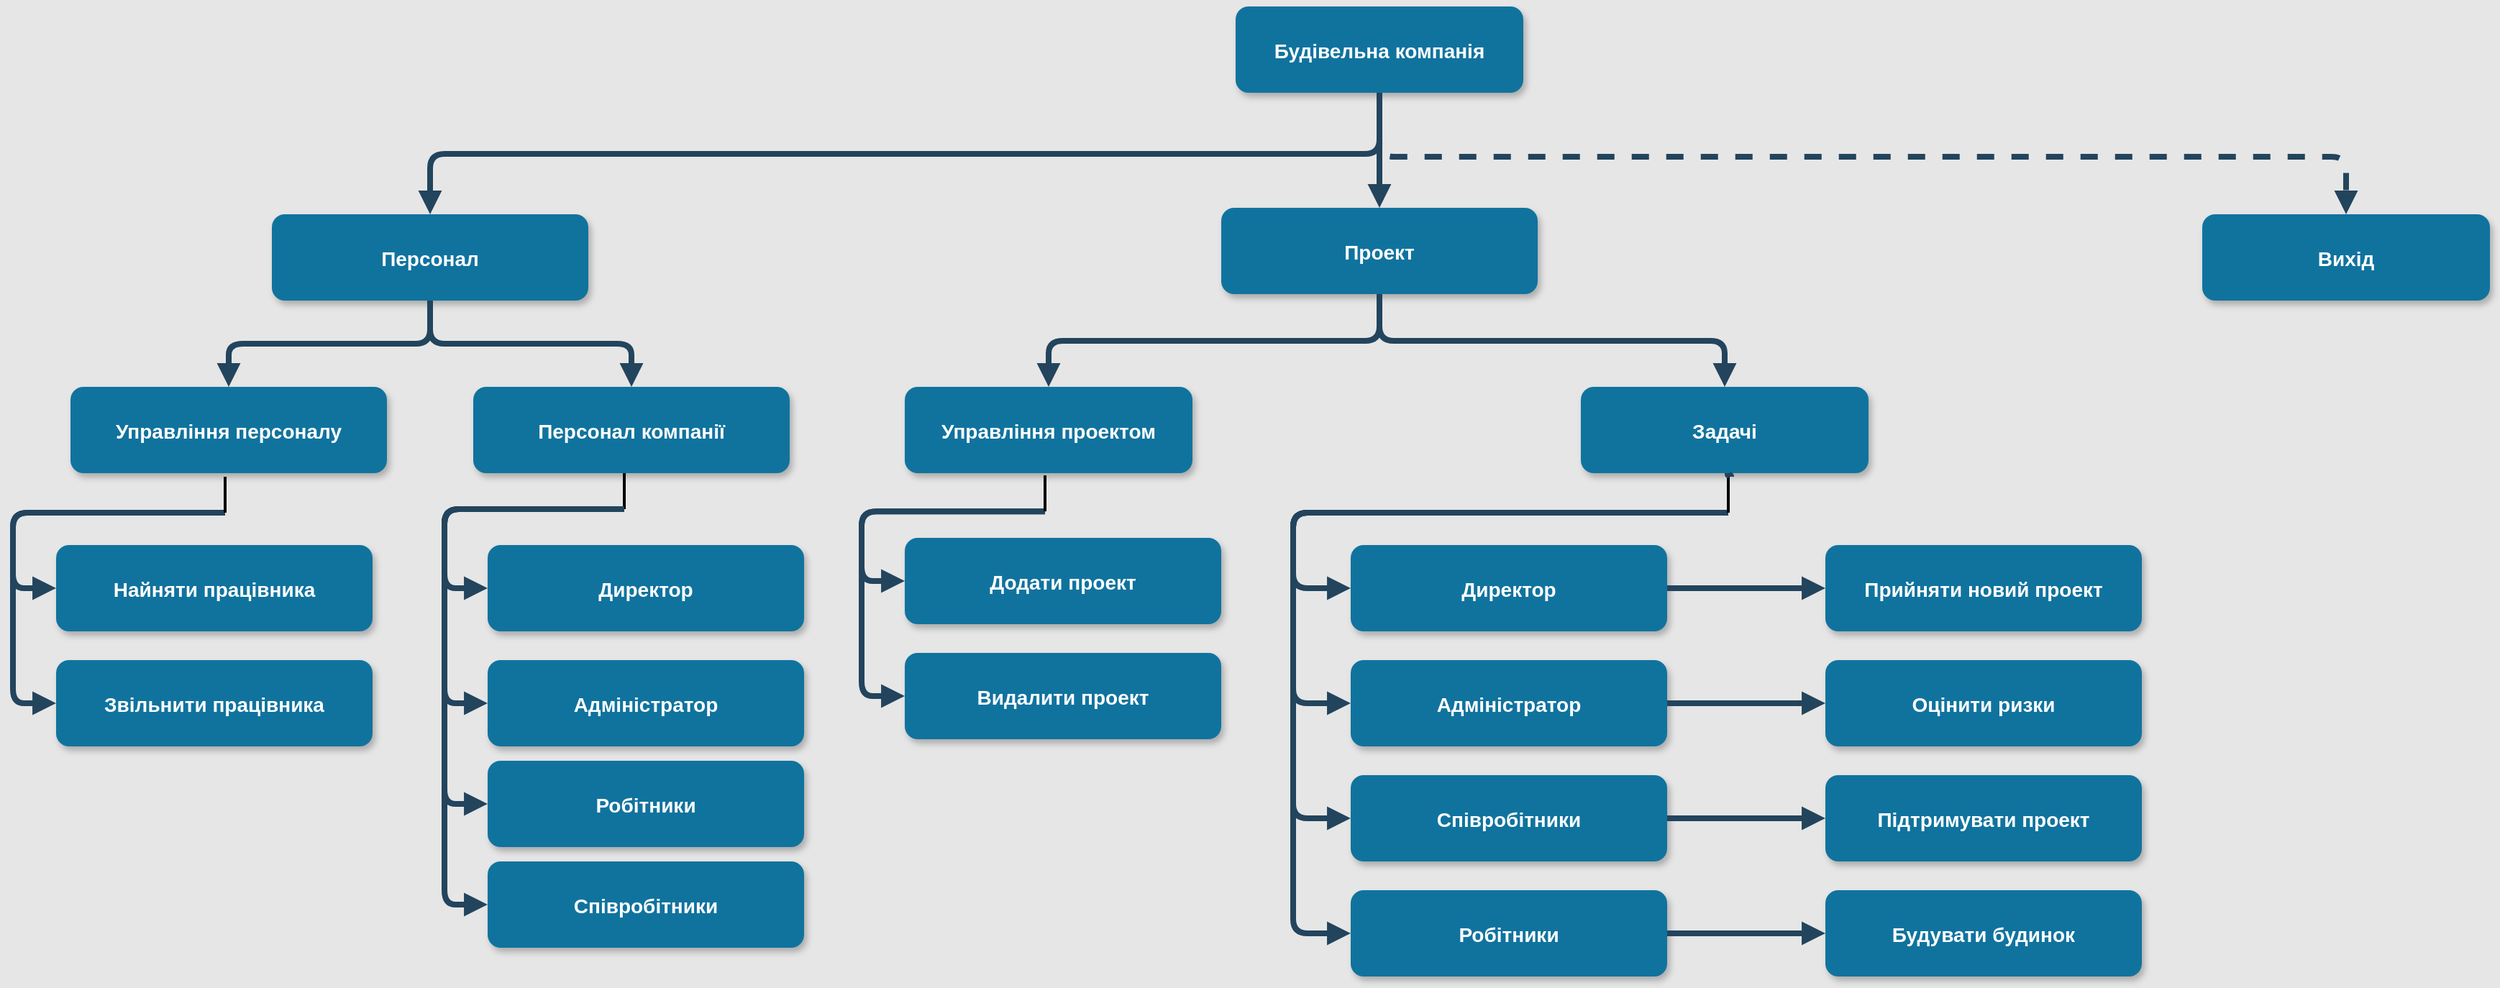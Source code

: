 <mxfile version="17.4.6" type="github" pages="2">
  <diagram name="Page-1" id="97916047-d0de-89f5-080d-49f4d83e522f">
    <mxGraphModel dx="3829.5" dy="1266" grid="1" gridSize="10" guides="0" tooltips="1" connect="1" arrows="1" fold="1" page="1" pageScale="1.5" pageWidth="1169" pageHeight="827" background="#E6E6E6" math="0" shadow="0">
      <root>
        <mxCell id="0" />
        <mxCell id="1" parent="0" />
        <mxCell id="2" value="Будівельна компанія" style="rounded=1;fillColor=#10739E;strokeColor=none;shadow=1;gradientColor=none;fontStyle=1;fontColor=#FFFFFF;fontSize=14;" parent="1" vertex="1">
          <mxGeometry x="600" y="205.5" width="200" height="60" as="geometry" />
        </mxCell>
        <mxCell id="3" value="Проект" style="rounded=1;fillColor=#10739E;strokeColor=none;shadow=1;gradientColor=none;fontStyle=1;fontColor=#FFFFFF;fontSize=14;" parent="1" vertex="1">
          <mxGeometry x="590" y="345.5" width="220" height="60" as="geometry" />
        </mxCell>
        <mxCell id="5" value="Управління проектом" style="rounded=1;fillColor=#10739E;strokeColor=none;shadow=1;gradientColor=none;fontStyle=1;fontColor=#FFFFFF;fontSize=14;" parent="1" vertex="1">
          <mxGeometry x="370" y="470" width="200" height="60" as="geometry" />
        </mxCell>
        <mxCell id="7" value="Вихід" style="rounded=1;fillColor=#10739E;strokeColor=none;shadow=1;gradientColor=none;fontStyle=1;fontColor=#FFFFFF;fontSize=14;" parent="1" vertex="1">
          <mxGeometry x="1272" y="350" width="200" height="60" as="geometry" />
        </mxCell>
        <mxCell id="29" value="" style="edgeStyle=elbowEdgeStyle;elbow=vertical;strokeWidth=4;endArrow=block;endFill=1;fontStyle=1;strokeColor=#23445D;" parent="1" source="2" target="3" edge="1">
          <mxGeometry x="22" y="165.5" width="100" height="100" as="geometry">
            <mxPoint x="22" y="265.5" as="sourcePoint" />
            <mxPoint x="122" y="165.5" as="targetPoint" />
          </mxGeometry>
        </mxCell>
        <mxCell id="30" value="" style="edgeStyle=elbowEdgeStyle;elbow=vertical;strokeWidth=4;endArrow=block;endFill=1;fontStyle=1;strokeColor=#23445D;" parent="1" source="3" target="5" edge="1">
          <mxGeometry x="22" y="165.5" width="100" height="100" as="geometry">
            <mxPoint x="22" y="265.5" as="sourcePoint" />
            <mxPoint x="122" y="165.5" as="targetPoint" />
          </mxGeometry>
        </mxCell>
        <mxCell id="33" value="" style="edgeStyle=elbowEdgeStyle;elbow=vertical;strokeWidth=4;endArrow=block;endFill=1;fontStyle=1;dashed=1;strokeColor=#23445D;entryX=0.5;entryY=0;entryDx=0;entryDy=0;" parent="1" source="2" target="7" edge="1">
          <mxGeometry x="22" y="165.5" width="100" height="100" as="geometry">
            <mxPoint x="22" y="265.5" as="sourcePoint" />
            <mxPoint x="122" y="165.5" as="targetPoint" />
            <Array as="points">
              <mxPoint x="1330" y="310" />
              <mxPoint x="1062" y="295.5" />
            </Array>
          </mxGeometry>
        </mxCell>
        <mxCell id="3_1e2oPx1GptNMxZSMDV-56" value="Персонал" style="rounded=1;fillColor=#10739E;strokeColor=none;shadow=1;gradientColor=none;fontStyle=1;fontColor=#FFFFFF;fontSize=14;" parent="1" vertex="1">
          <mxGeometry x="-70" y="350" width="220" height="60" as="geometry" />
        </mxCell>
        <mxCell id="3_1e2oPx1GptNMxZSMDV-57" value="" style="edgeStyle=elbowEdgeStyle;elbow=vertical;strokeWidth=4;endArrow=block;endFill=1;fontStyle=1;strokeColor=#23445D;exitX=0.5;exitY=1;exitDx=0;exitDy=0;" parent="1" source="2" target="3_1e2oPx1GptNMxZSMDV-56" edge="1">
          <mxGeometry x="-380" y="170" width="100" height="100" as="geometry">
            <mxPoint x="370" y="270" as="sourcePoint" />
            <mxPoint x="-280" y="170" as="targetPoint" />
          </mxGeometry>
        </mxCell>
        <mxCell id="3_1e2oPx1GptNMxZSMDV-58" value="Управління персоналу" style="rounded=1;fillColor=#10739E;strokeColor=none;shadow=1;gradientColor=none;fontStyle=1;fontColor=#FFFFFF;fontSize=14;" parent="1" vertex="1">
          <mxGeometry x="-210" y="470" width="220" height="60" as="geometry" />
        </mxCell>
        <mxCell id="3_1e2oPx1GptNMxZSMDV-60" value="" style="edgeStyle=elbowEdgeStyle;elbow=vertical;strokeWidth=4;endArrow=block;endFill=1;fontStyle=1;strokeColor=#23445D;exitX=0.5;exitY=1;exitDx=0;exitDy=0;entryX=0.5;entryY=0;entryDx=0;entryDy=0;" parent="1" source="3_1e2oPx1GptNMxZSMDV-56" target="3_1e2oPx1GptNMxZSMDV-58" edge="1">
          <mxGeometry x="-810" y="374.5" width="100" height="100" as="geometry">
            <mxPoint x="342" y="470" as="sourcePoint" />
            <mxPoint x="-160" y="554.5" as="targetPoint" />
          </mxGeometry>
        </mxCell>
        <mxCell id="3_1e2oPx1GptNMxZSMDV-64" value="" style="edgeStyle=elbowEdgeStyle;elbow=vertical;strokeWidth=4;endArrow=block;endFill=1;fontStyle=1;strokeColor=#23445D;exitX=1;exitY=0.5;exitDx=0;exitDy=0;entryX=0;entryY=0.5;entryDx=0;entryDy=0;exitPerimeter=0;" parent="1" source="3_1e2oPx1GptNMxZSMDV-87" target="3_1e2oPx1GptNMxZSMDV-67" edge="1">
          <mxGeometry x="-800" y="384.5" width="100" height="100" as="geometry">
            <mxPoint x="40" y="420" as="sourcePoint" />
            <mxPoint x="-190" y="640" as="targetPoint" />
            <Array as="points">
              <mxPoint x="-250" y="580" />
              <mxPoint x="-460" y="600" />
            </Array>
          </mxGeometry>
        </mxCell>
        <mxCell id="3_1e2oPx1GptNMxZSMDV-67" value="Найняти працівника" style="rounded=1;fillColor=#10739E;strokeColor=none;shadow=1;gradientColor=none;fontStyle=1;fontColor=#FFFFFF;fontSize=14;" parent="1" vertex="1">
          <mxGeometry x="-220" y="580" width="220" height="60" as="geometry" />
        </mxCell>
        <mxCell id="3_1e2oPx1GptNMxZSMDV-68" value="" style="edgeStyle=elbowEdgeStyle;elbow=vertical;strokeWidth=4;endArrow=block;endFill=1;fontStyle=1;strokeColor=#23445D;entryX=0;entryY=0.5;entryDx=0;entryDy=0;exitX=1;exitY=0.5;exitDx=0;exitDy=0;exitPerimeter=0;" parent="1" source="3_1e2oPx1GptNMxZSMDV-87" target="3_1e2oPx1GptNMxZSMDV-69" edge="1">
          <mxGeometry x="-570" y="384.5" width="100" height="100" as="geometry">
            <mxPoint x="-280" y="630" as="sourcePoint" />
            <mxPoint x="40" y="640" as="targetPoint" />
            <Array as="points">
              <mxPoint x="-250" y="580" />
              <mxPoint x="-240" y="660" />
              <mxPoint x="-210" y="560" />
              <mxPoint x="-240" y="630" />
              <mxPoint x="-150" y="560" />
              <mxPoint x="-240" y="650" />
              <mxPoint x="100" y="560" />
              <mxPoint x="-230" y="600" />
            </Array>
          </mxGeometry>
        </mxCell>
        <mxCell id="3_1e2oPx1GptNMxZSMDV-69" value="Звільнити працівника" style="rounded=1;fillColor=#10739E;strokeColor=none;shadow=1;gradientColor=none;fontStyle=1;fontColor=#FFFFFF;fontSize=14;" parent="1" vertex="1">
          <mxGeometry x="-220" y="660" width="220" height="60" as="geometry" />
        </mxCell>
        <mxCell id="3_1e2oPx1GptNMxZSMDV-70" value="Персонал компанії" style="rounded=1;fillColor=#10739E;strokeColor=none;shadow=1;gradientColor=none;fontStyle=1;fontColor=#FFFFFF;fontSize=14;" parent="1" vertex="1">
          <mxGeometry x="70" y="470" width="220" height="60" as="geometry" />
        </mxCell>
        <mxCell id="3_1e2oPx1GptNMxZSMDV-71" value="" style="edgeStyle=elbowEdgeStyle;elbow=vertical;strokeWidth=4;endArrow=block;endFill=1;fontStyle=1;strokeColor=#23445D;exitX=0.5;exitY=1;exitDx=0;exitDy=0;entryX=0.5;entryY=0;entryDx=0;entryDy=0;" parent="1" source="3_1e2oPx1GptNMxZSMDV-56" target="3_1e2oPx1GptNMxZSMDV-70" edge="1">
          <mxGeometry x="-570" y="374.5" width="100" height="100" as="geometry">
            <mxPoint x="270" y="410" as="sourcePoint" />
            <mxPoint x="180" y="470" as="targetPoint" />
          </mxGeometry>
        </mxCell>
        <mxCell id="3_1e2oPx1GptNMxZSMDV-73" value="Директор" style="rounded=1;fillColor=#10739E;strokeColor=none;shadow=1;gradientColor=none;fontStyle=1;fontColor=#FFFFFF;fontSize=14;" parent="1" vertex="1">
          <mxGeometry x="80" y="580" width="220" height="60" as="geometry" />
        </mxCell>
        <mxCell id="3_1e2oPx1GptNMxZSMDV-74" value="" style="edgeStyle=elbowEdgeStyle;elbow=vertical;strokeWidth=4;endArrow=block;endFill=1;fontStyle=1;strokeColor=#23445D;entryX=0;entryY=0.5;entryDx=0;entryDy=0;exitX=1;exitY=0.5;exitDx=0;exitDy=0;exitPerimeter=0;" parent="1" source="3_1e2oPx1GptNMxZSMDV-80" target="3_1e2oPx1GptNMxZSMDV-73" edge="1">
          <mxGeometry x="-580" y="504.5" width="100" height="100" as="geometry">
            <mxPoint y="660" as="sourcePoint" />
            <mxPoint x="70" y="684.5" as="targetPoint" />
            <Array as="points">
              <mxPoint x="50" y="770" />
              <mxPoint x="50" y="590" />
            </Array>
          </mxGeometry>
        </mxCell>
        <mxCell id="3_1e2oPx1GptNMxZSMDV-80" value="" style="line;strokeWidth=2;html=1;rotation=90;" parent="1" vertex="1">
          <mxGeometry x="162.5" y="537.5" width="25" height="10" as="geometry" />
        </mxCell>
        <mxCell id="3_1e2oPx1GptNMxZSMDV-85" value="" style="edgeStyle=elbowEdgeStyle;elbow=vertical;strokeWidth=4;endArrow=block;endFill=1;fontStyle=1;strokeColor=#23445D;exitX=1;exitY=0.5;exitDx=0;exitDy=0;exitPerimeter=0;entryX=0;entryY=0.5;entryDx=0;entryDy=0;" parent="1" source="3_1e2oPx1GptNMxZSMDV-80" target="3_1e2oPx1GptNMxZSMDV-86" edge="1">
          <mxGeometry x="-570" y="514.5" width="100" height="100" as="geometry">
            <mxPoint x="240" y="580" as="sourcePoint" />
            <mxPoint x="50" y="770" as="targetPoint" />
            <Array as="points">
              <mxPoint x="50" y="560" />
              <mxPoint x="60" y="600" />
            </Array>
          </mxGeometry>
        </mxCell>
        <mxCell id="3_1e2oPx1GptNMxZSMDV-86" value="Адміністратор" style="rounded=1;fillColor=#10739E;strokeColor=none;shadow=1;gradientColor=none;fontStyle=1;fontColor=#FFFFFF;fontSize=14;" parent="1" vertex="1">
          <mxGeometry x="80" y="660" width="220" height="60" as="geometry" />
        </mxCell>
        <mxCell id="3_1e2oPx1GptNMxZSMDV-87" value="" style="line;strokeWidth=2;html=1;rotation=90;" parent="1" vertex="1">
          <mxGeometry x="-115" y="535" width="25" height="20" as="geometry" />
        </mxCell>
        <mxCell id="3_1e2oPx1GptNMxZSMDV-90" value="Робітники" style="rounded=1;fillColor=#10739E;strokeColor=none;shadow=1;gradientColor=none;fontStyle=1;fontColor=#FFFFFF;fontSize=14;" parent="1" vertex="1">
          <mxGeometry x="80" y="730" width="220" height="60" as="geometry" />
        </mxCell>
        <mxCell id="3_1e2oPx1GptNMxZSMDV-91" value="" style="edgeStyle=elbowEdgeStyle;elbow=vertical;strokeWidth=4;endArrow=block;endFill=1;fontStyle=1;strokeColor=#23445D;exitX=1;exitY=0.5;exitDx=0;exitDy=0;exitPerimeter=0;entryX=0;entryY=0.5;entryDx=0;entryDy=0;" parent="1" source="3_1e2oPx1GptNMxZSMDV-80" target="3_1e2oPx1GptNMxZSMDV-90" edge="1">
          <mxGeometry x="-580" y="759.5" width="100" height="100" as="geometry">
            <mxPoint x="165" y="800" as="sourcePoint" />
            <mxPoint x="70" y="880" as="targetPoint" />
            <Array as="points">
              <mxPoint x="50" y="670" />
              <mxPoint x="90" y="555" />
              <mxPoint x="50" y="845" />
            </Array>
          </mxGeometry>
        </mxCell>
        <mxCell id="3_1e2oPx1GptNMxZSMDV-92" value="Співробітники" style="rounded=1;fillColor=#10739E;strokeColor=none;shadow=1;gradientColor=none;fontStyle=1;fontColor=#FFFFFF;fontSize=14;" parent="1" vertex="1">
          <mxGeometry x="80" y="800" width="220" height="60" as="geometry" />
        </mxCell>
        <mxCell id="3_1e2oPx1GptNMxZSMDV-93" value="" style="edgeStyle=elbowEdgeStyle;elbow=vertical;strokeWidth=4;endArrow=block;endFill=1;fontStyle=1;strokeColor=#23445D;entryX=0;entryY=0.5;entryDx=0;entryDy=0;exitX=1;exitY=0.5;exitDx=0;exitDy=0;exitPerimeter=0;" parent="1" source="3_1e2oPx1GptNMxZSMDV-80" target="3_1e2oPx1GptNMxZSMDV-92" edge="1">
          <mxGeometry x="-580" y="834.5" width="100" height="100" as="geometry">
            <mxPoint x="165" y="620" as="sourcePoint" />
            <mxPoint x="70" y="955" as="targetPoint" />
            <Array as="points">
              <mxPoint x="50" y="745" />
              <mxPoint x="90" y="630" />
              <mxPoint x="50" y="920" />
            </Array>
          </mxGeometry>
        </mxCell>
        <mxCell id="3_1e2oPx1GptNMxZSMDV-94" value="" style="edgeStyle=elbowEdgeStyle;elbow=vertical;strokeWidth=4;endArrow=block;endFill=1;fontStyle=1;strokeColor=#23445D;exitX=1;exitY=0.5;exitDx=0;exitDy=0;entryX=0;entryY=0.5;entryDx=0;entryDy=0;exitPerimeter=0;" parent="1" source="3_1e2oPx1GptNMxZSMDV-98" target="3_1e2oPx1GptNMxZSMDV-95" edge="1">
          <mxGeometry x="-230" y="379.5" width="100" height="100" as="geometry">
            <mxPoint x="610" y="415" as="sourcePoint" />
            <mxPoint x="380" y="635" as="targetPoint" />
            <Array as="points">
              <mxPoint x="340" y="580" />
              <mxPoint x="320" y="575" />
              <mxPoint x="110" y="595" />
            </Array>
          </mxGeometry>
        </mxCell>
        <mxCell id="3_1e2oPx1GptNMxZSMDV-95" value="Додати проект" style="rounded=1;fillColor=#10739E;strokeColor=none;shadow=1;gradientColor=none;fontStyle=1;fontColor=#FFFFFF;fontSize=14;" parent="1" vertex="1">
          <mxGeometry x="370" y="575" width="220" height="60" as="geometry" />
        </mxCell>
        <mxCell id="3_1e2oPx1GptNMxZSMDV-96" value="" style="edgeStyle=elbowEdgeStyle;elbow=vertical;strokeWidth=4;endArrow=block;endFill=1;fontStyle=1;strokeColor=#23445D;entryX=0;entryY=0.5;entryDx=0;entryDy=0;exitX=1;exitY=0.5;exitDx=0;exitDy=0;exitPerimeter=0;" parent="1" source="3_1e2oPx1GptNMxZSMDV-98" target="3_1e2oPx1GptNMxZSMDV-97" edge="1">
          <mxGeometry y="379.5" width="100" height="100" as="geometry">
            <mxPoint x="290" y="625" as="sourcePoint" />
            <mxPoint x="610" y="635" as="targetPoint" />
            <Array as="points">
              <mxPoint x="340" y="630" />
              <mxPoint x="320" y="575" />
              <mxPoint x="330" y="655" />
              <mxPoint x="360" y="555" />
              <mxPoint x="330" y="625" />
              <mxPoint x="420" y="555" />
              <mxPoint x="330" y="645" />
              <mxPoint x="670" y="555" />
              <mxPoint x="340" y="595" />
            </Array>
          </mxGeometry>
        </mxCell>
        <mxCell id="3_1e2oPx1GptNMxZSMDV-97" value="Видалити проект" style="rounded=1;fillColor=#10739E;strokeColor=none;shadow=1;gradientColor=none;fontStyle=1;fontColor=#FFFFFF;fontSize=14;" parent="1" vertex="1">
          <mxGeometry x="370" y="655" width="220" height="60" as="geometry" />
        </mxCell>
        <mxCell id="3_1e2oPx1GptNMxZSMDV-98" value="" style="line;strokeWidth=2;html=1;rotation=90;" parent="1" vertex="1">
          <mxGeometry x="455" y="534.06" width="25.02" height="20" as="geometry" />
        </mxCell>
        <mxCell id="3_1e2oPx1GptNMxZSMDV-108" value="Задачі" style="rounded=1;fillColor=#10739E;strokeColor=none;shadow=1;gradientColor=none;fontStyle=1;fontColor=#FFFFFF;fontSize=14;" parent="1" vertex="1">
          <mxGeometry x="840" y="470" width="200" height="60" as="geometry" />
        </mxCell>
        <mxCell id="3_1e2oPx1GptNMxZSMDV-109" value="" style="edgeStyle=elbowEdgeStyle;elbow=vertical;strokeWidth=4;endArrow=block;endFill=1;fontStyle=1;strokeColor=#23445D;exitX=0.5;exitY=1;exitDx=0;exitDy=0;" parent="1" source="3" target="3_1e2oPx1GptNMxZSMDV-108" edge="1">
          <mxGeometry x="492" y="140" width="100" height="100" as="geometry">
            <mxPoint x="1232" y="370" as="sourcePoint" />
            <mxPoint x="592" y="140" as="targetPoint" />
          </mxGeometry>
        </mxCell>
        <mxCell id="3_1e2oPx1GptNMxZSMDV-114" value="Директор" style="rounded=1;fillColor=#10739E;strokeColor=none;shadow=1;gradientColor=none;fontStyle=1;fontColor=#FFFFFF;fontSize=14;" parent="1" vertex="1">
          <mxGeometry x="680" y="580" width="220" height="60" as="geometry" />
        </mxCell>
        <mxCell id="3_1e2oPx1GptNMxZSMDV-115" value="" style="edgeStyle=elbowEdgeStyle;elbow=vertical;strokeWidth=4;endArrow=block;endFill=1;fontStyle=1;strokeColor=#23445D;entryX=0;entryY=0.5;entryDx=0;entryDy=0;exitX=1;exitY=0.5;exitDx=0;exitDy=0;exitPerimeter=0;" parent="1" source="3_1e2oPx1GptNMxZSMDV-116" target="3_1e2oPx1GptNMxZSMDV-114" edge="1">
          <mxGeometry x="-260" y="717" width="100" height="100" as="geometry">
            <mxPoint x="320" y="872.5" as="sourcePoint" />
            <mxPoint x="390" y="897" as="targetPoint" />
            <Array as="points">
              <mxPoint x="640" y="640" />
              <mxPoint x="720" y="650" />
              <mxPoint x="370" y="982.5" />
              <mxPoint x="370" y="802.5" />
            </Array>
          </mxGeometry>
        </mxCell>
        <mxCell id="3_1e2oPx1GptNMxZSMDV-117" value="" style="edgeStyle=elbowEdgeStyle;elbow=vertical;strokeWidth=4;endArrow=block;endFill=1;fontStyle=1;strokeColor=#23445D;exitX=1;exitY=0.5;exitDx=0;exitDy=0;exitPerimeter=0;entryX=0;entryY=0.5;entryDx=0;entryDy=0;" parent="1" source="3_1e2oPx1GptNMxZSMDV-116" target="3_1e2oPx1GptNMxZSMDV-118" edge="1">
          <mxGeometry x="-250" y="727" width="100" height="100" as="geometry">
            <mxPoint x="560" y="792.5" as="sourcePoint" />
            <mxPoint x="370" y="982.5" as="targetPoint" />
            <Array as="points">
              <mxPoint x="640" y="680" />
              <mxPoint x="760" y="670" />
              <mxPoint x="370" y="772.5" />
              <mxPoint x="380" y="812.5" />
            </Array>
          </mxGeometry>
        </mxCell>
        <mxCell id="3_1e2oPx1GptNMxZSMDV-118" value="Адміністратор" style="rounded=1;fillColor=#10739E;strokeColor=none;shadow=1;gradientColor=none;fontStyle=1;fontColor=#FFFFFF;fontSize=14;" parent="1" vertex="1">
          <mxGeometry x="680" y="660" width="220" height="60" as="geometry" />
        </mxCell>
        <mxCell id="3_1e2oPx1GptNMxZSMDV-119" value="Робітники" style="rounded=1;fillColor=#10739E;strokeColor=none;shadow=1;gradientColor=none;fontStyle=1;fontColor=#FFFFFF;fontSize=14;" parent="1" vertex="1">
          <mxGeometry x="680" y="820" width="220" height="60" as="geometry" />
        </mxCell>
        <mxCell id="3_1e2oPx1GptNMxZSMDV-120" value="" style="edgeStyle=elbowEdgeStyle;elbow=vertical;strokeWidth=4;endArrow=block;endFill=1;fontStyle=1;strokeColor=#23445D;exitX=1;exitY=0.5;exitDx=0;exitDy=0;exitPerimeter=0;entryX=0;entryY=0.5;entryDx=0;entryDy=0;" parent="1" source="3_1e2oPx1GptNMxZSMDV-116" target="3_1e2oPx1GptNMxZSMDV-119" edge="1">
          <mxGeometry x="-260" y="972" width="100" height="100" as="geometry">
            <mxPoint x="485" y="1012.5" as="sourcePoint" />
            <mxPoint x="390" y="1092.5" as="targetPoint" />
            <Array as="points">
              <mxPoint x="640" y="660" />
              <mxPoint x="690" y="730" />
              <mxPoint x="370" y="882.5" />
              <mxPoint x="410" y="767.5" />
              <mxPoint x="370" y="1057.5" />
            </Array>
          </mxGeometry>
        </mxCell>
        <mxCell id="3_1e2oPx1GptNMxZSMDV-121" value="Співробітники" style="rounded=1;fillColor=#10739E;strokeColor=none;shadow=1;gradientColor=none;fontStyle=1;fontColor=#FFFFFF;fontSize=14;" parent="1" vertex="1">
          <mxGeometry x="680" y="740" width="220" height="60" as="geometry" />
        </mxCell>
        <mxCell id="3_1e2oPx1GptNMxZSMDV-122" value="" style="edgeStyle=elbowEdgeStyle;elbow=vertical;strokeWidth=4;endArrow=block;endFill=1;fontStyle=1;strokeColor=#23445D;entryX=0;entryY=0.5;entryDx=0;entryDy=0;exitX=1;exitY=0.5;exitDx=0;exitDy=0;exitPerimeter=0;" parent="1" source="3_1e2oPx1GptNMxZSMDV-116" target="3_1e2oPx1GptNMxZSMDV-121" edge="1">
          <mxGeometry x="-260" y="1047" width="100" height="100" as="geometry">
            <mxPoint x="485" y="832.5" as="sourcePoint" />
            <mxPoint x="390" y="1167.5" as="targetPoint" />
            <Array as="points">
              <mxPoint x="640" y="660" />
              <mxPoint x="700" y="690" />
              <mxPoint x="370" y="957.5" />
              <mxPoint x="410" y="842.5" />
              <mxPoint x="370" y="1132.5" />
            </Array>
          </mxGeometry>
        </mxCell>
        <mxCell id="3_1e2oPx1GptNMxZSMDV-116" value="" style="line;strokeWidth=2;html=1;rotation=90;" parent="1" vertex="1">
          <mxGeometry x="930" y="540" width="25" height="10" as="geometry" />
        </mxCell>
        <mxCell id="3_1e2oPx1GptNMxZSMDV-123" value="" style="edgeStyle=elbowEdgeStyle;elbow=vertical;strokeWidth=4;endArrow=none;endFill=1;fontStyle=1;strokeColor=#23445D;exitX=0.5;exitY=1;exitDx=0;exitDy=0;" parent="1" edge="1">
          <mxGeometry x="24" y="165.5" width="100" height="100" as="geometry">
            <mxPoint x="942" y="530" as="sourcePoint" />
            <mxPoint x="944.5" y="532.5" as="targetPoint" />
            <Array as="points" />
          </mxGeometry>
        </mxCell>
        <mxCell id="3_1e2oPx1GptNMxZSMDV-126" value="" style="edgeStyle=elbowEdgeStyle;elbow=vertical;strokeWidth=4;endArrow=block;endFill=1;fontStyle=1;strokeColor=#23445D;entryX=0;entryY=0.5;entryDx=0;entryDy=0;exitX=1;exitY=0.5;exitDx=0;exitDy=0;" parent="1" source="3_1e2oPx1GptNMxZSMDV-114" target="3_1e2oPx1GptNMxZSMDV-127" edge="1">
          <mxGeometry x="700" y="294.5" width="100" height="100" as="geometry">
            <mxPoint x="900" y="541.57" as="sourcePoint" />
            <mxPoint x="1310" y="550" as="targetPoint" />
            <Array as="points">
              <mxPoint x="970" y="610" />
              <mxPoint x="1030" y="570" />
              <mxPoint x="1060" y="470.0" />
              <mxPoint x="1030" y="540" />
              <mxPoint x="1120" y="470.0" />
              <mxPoint x="1030" y="560" />
              <mxPoint x="1370" y="470.0" />
              <mxPoint x="1040" y="510.0" />
            </Array>
          </mxGeometry>
        </mxCell>
        <mxCell id="3_1e2oPx1GptNMxZSMDV-127" value="Прийняти новий проект" style="rounded=1;fillColor=#10739E;strokeColor=none;shadow=1;gradientColor=none;fontStyle=1;fontColor=#FFFFFF;fontSize=14;" parent="1" vertex="1">
          <mxGeometry x="1010" y="580" width="220" height="60" as="geometry" />
        </mxCell>
        <mxCell id="3_1e2oPx1GptNMxZSMDV-128" value="" style="edgeStyle=elbowEdgeStyle;elbow=vertical;strokeWidth=4;endArrow=block;endFill=1;fontStyle=1;strokeColor=#23445D;entryX=0;entryY=0.5;entryDx=0;entryDy=0;exitX=1;exitY=0.5;exitDx=0;exitDy=0;" parent="1" source="3_1e2oPx1GptNMxZSMDV-118" target="3_1e2oPx1GptNMxZSMDV-129" edge="1">
          <mxGeometry x="710" y="374.5" width="100" height="100" as="geometry">
            <mxPoint x="900" y="680" as="sourcePoint" />
            <mxPoint x="1320" y="630" as="targetPoint" />
            <Array as="points">
              <mxPoint x="980" y="690" />
              <mxPoint x="1040" y="650" />
              <mxPoint x="1070" y="550" />
              <mxPoint x="1040" y="620" />
              <mxPoint x="1130" y="550" />
              <mxPoint x="1040" y="640" />
              <mxPoint x="1380" y="550" />
              <mxPoint x="1050" y="590" />
            </Array>
          </mxGeometry>
        </mxCell>
        <mxCell id="3_1e2oPx1GptNMxZSMDV-129" value="Оцінити ризки" style="rounded=1;fillColor=#10739E;strokeColor=none;shadow=1;gradientColor=none;fontStyle=1;fontColor=#FFFFFF;fontSize=14;" parent="1" vertex="1">
          <mxGeometry x="1010" y="660" width="220" height="60" as="geometry" />
        </mxCell>
        <mxCell id="3_1e2oPx1GptNMxZSMDV-132" value="" style="edgeStyle=elbowEdgeStyle;elbow=vertical;strokeWidth=4;endArrow=block;endFill=1;fontStyle=1;strokeColor=#23445D;entryX=0;entryY=0.5;entryDx=0;entryDy=0;exitX=1;exitY=0.5;exitDx=0;exitDy=0;" parent="1" source="3_1e2oPx1GptNMxZSMDV-121" target="3_1e2oPx1GptNMxZSMDV-133" edge="1">
          <mxGeometry x="700" y="454.5" width="100" height="100" as="geometry">
            <mxPoint x="890" y="770" as="sourcePoint" />
            <mxPoint x="1310" y="710" as="targetPoint" />
            <Array as="points">
              <mxPoint x="970" y="770" />
              <mxPoint x="1030" y="730" />
              <mxPoint x="1060" y="630" />
              <mxPoint x="1030" y="700" />
              <mxPoint x="1120" y="630" />
              <mxPoint x="1030" y="720" />
              <mxPoint x="1370" y="630" />
              <mxPoint x="1040" y="670" />
            </Array>
          </mxGeometry>
        </mxCell>
        <mxCell id="3_1e2oPx1GptNMxZSMDV-133" value="Підтримувати проект" style="rounded=1;fillColor=#10739E;strokeColor=none;shadow=1;gradientColor=none;fontStyle=1;fontColor=#FFFFFF;fontSize=14;" parent="1" vertex="1">
          <mxGeometry x="1010" y="740" width="220" height="60" as="geometry" />
        </mxCell>
        <mxCell id="3_1e2oPx1GptNMxZSMDV-134" value="" style="edgeStyle=elbowEdgeStyle;elbow=vertical;strokeWidth=4;endArrow=block;endFill=1;fontStyle=1;strokeColor=#23445D;entryX=0;entryY=0.5;entryDx=0;entryDy=0;exitX=1;exitY=0.5;exitDx=0;exitDy=0;" parent="1" source="3_1e2oPx1GptNMxZSMDV-119" target="3_1e2oPx1GptNMxZSMDV-135" edge="1">
          <mxGeometry x="710" y="534.5" width="100" height="100" as="geometry">
            <mxPoint x="910" y="850" as="sourcePoint" />
            <mxPoint x="1320" y="790" as="targetPoint" />
            <Array as="points">
              <mxPoint x="980" y="850" />
              <mxPoint x="1040" y="810" />
              <mxPoint x="1070" y="710" />
              <mxPoint x="1040" y="780" />
              <mxPoint x="1130" y="710" />
              <mxPoint x="1040" y="800" />
              <mxPoint x="1380" y="710" />
              <mxPoint x="1050" y="750" />
            </Array>
          </mxGeometry>
        </mxCell>
        <mxCell id="3_1e2oPx1GptNMxZSMDV-135" value="Будувати будинок" style="rounded=1;fillColor=#10739E;strokeColor=none;shadow=1;gradientColor=none;fontStyle=1;fontColor=#FFFFFF;fontSize=14;" parent="1" vertex="1">
          <mxGeometry x="1010" y="820" width="220" height="60" as="geometry" />
        </mxCell>
      </root>
    </mxGraphModel>
  </diagram>
  <diagram id="6iqU98kOdJHu1Y97LmQo" name="Page-2">
    <mxGraphModel dx="1038" dy="633" grid="1" gridSize="10" guides="1" tooltips="1" connect="1" arrows="1" fold="1" page="1" pageScale="1" pageWidth="1169" pageHeight="827" background="#ffffff" math="0" shadow="0">
      <root>
        <mxCell id="0" />
        <mxCell id="1" parent="0" />
        <mxCell id="941zQO647IFoR3ROYeWa-2" value="Адміністратор" style="shape=umlActor;verticalLabelPosition=bottom;verticalAlign=top;html=1;outlineConnect=0;fillColor=#bac8d3;strokeColor=#23445d;rounded=1;" parent="1" vertex="1">
          <mxGeometry x="70" y="340" width="50" height="90" as="geometry" />
        </mxCell>
        <mxCell id="YLFUS85U2iEoud7kKDke-1" value="" style="edgeStyle=elbowEdgeStyle;elbow=vertical;strokeWidth=4;endArrow=block;endFill=1;fontStyle=1;strokeColor=#23445D;exitX=1;exitY=0.5;exitDx=0;exitDy=0;exitPerimeter=0;entryX=0;entryY=0.5;entryDx=0;entryDy=0;rounded=1;" parent="1" source="YLFUS85U2iEoud7kKDke-8" target="GCUnTFRCWOVy6Oiy0jos-1" edge="1">
          <mxGeometry x="-380" y="170" width="100" height="100" as="geometry">
            <mxPoint x="220" y="540" as="sourcePoint" />
            <mxPoint x="310" y="220" as="targetPoint" />
            <Array as="points">
              <mxPoint x="270" y="220" />
            </Array>
          </mxGeometry>
        </mxCell>
        <mxCell id="YLFUS85U2iEoud7kKDke-8" value="" style="line;strokeWidth=2;html=1;rounded=1;" parent="1" vertex="1">
          <mxGeometry x="120" y="380" width="80" height="10" as="geometry" />
        </mxCell>
        <mxCell id="GCUnTFRCWOVy6Oiy0jos-1" value="Назва компанії" style="rounded=1;fillColor=#10739E;strokeColor=none;shadow=1;gradientColor=none;fontStyle=1;fontColor=#FFFFFF;fontSize=14;" parent="1" vertex="1">
          <mxGeometry x="230" y="190" width="200" height="60" as="geometry" />
        </mxCell>
        <mxCell id="GCUnTFRCWOVy6Oiy0jos-3" value="" style="edgeStyle=elbowEdgeStyle;elbow=vertical;strokeWidth=4;endArrow=block;endFill=1;fontStyle=1;strokeColor=#23445D;entryX=0;entryY=0.5;entryDx=0;entryDy=0;exitX=1;exitY=0.5;exitDx=0;exitDy=0;exitPerimeter=0;rounded=1;" parent="1" source="YLFUS85U2iEoud7kKDke-8" target="GCUnTFRCWOVy6Oiy0jos-4" edge="1">
          <mxGeometry x="-380" y="255" width="100" height="100" as="geometry">
            <mxPoint x="200" y="440" as="sourcePoint" />
            <mxPoint x="310" y="305" as="targetPoint" />
            <Array as="points">
              <mxPoint x="270" y="305" />
            </Array>
          </mxGeometry>
        </mxCell>
        <mxCell id="GCUnTFRCWOVy6Oiy0jos-4" value="Задачі" style="rounded=1;fillColor=#10739E;strokeColor=none;shadow=1;gradientColor=none;fontStyle=1;fontColor=#FFFFFF;fontSize=14;" parent="1" vertex="1">
          <mxGeometry x="230" y="275" width="200" height="60" as="geometry" />
        </mxCell>
        <mxCell id="GCUnTFRCWOVy6Oiy0jos-5" value="" style="edgeStyle=elbowEdgeStyle;elbow=vertical;strokeWidth=4;endArrow=block;endFill=1;fontStyle=1;strokeColor=#23445D;exitX=1;exitY=0.5;exitDx=0;exitDy=0;exitPerimeter=0;entryX=0;entryY=0.5;entryDx=0;entryDy=0;rounded=1;" parent="1" source="YLFUS85U2iEoud7kKDke-8" target="GCUnTFRCWOVy6Oiy0jos-6" edge="1">
          <mxGeometry x="-360" y="360" width="100" height="100" as="geometry">
            <mxPoint x="260" y="635" as="sourcePoint" />
            <mxPoint x="330" y="410" as="targetPoint" />
            <Array as="points">
              <mxPoint x="260" y="390" />
              <mxPoint x="260" y="370" />
            </Array>
          </mxGeometry>
        </mxCell>
        <mxCell id="GCUnTFRCWOVy6Oiy0jos-6" value="Персонал" style="rounded=1;fillColor=#10739E;strokeColor=none;shadow=1;gradientColor=none;fontStyle=1;fontColor=#FFFFFF;fontSize=14;" parent="1" vertex="1">
          <mxGeometry x="230" y="359" width="200" height="60" as="geometry" />
        </mxCell>
        <mxCell id="GCUnTFRCWOVy6Oiy0jos-7" value="" style="edgeStyle=elbowEdgeStyle;elbow=vertical;strokeWidth=4;endArrow=block;endFill=1;fontStyle=1;strokeColor=#23445D;entryX=0;entryY=0.5;entryDx=0;entryDy=0;exitX=1;exitY=0.5;exitDx=0;exitDy=0;exitPerimeter=0;rounded=1;" parent="1" source="YLFUS85U2iEoud7kKDke-8" target="GCUnTFRCWOVy6Oiy0jos-8" edge="1">
          <mxGeometry x="-380" y="430" width="100" height="100" as="geometry">
            <mxPoint x="240" y="440" as="sourcePoint" />
            <mxPoint x="310" y="480" as="targetPoint" />
            <Array as="points">
              <mxPoint x="270" y="480" />
            </Array>
          </mxGeometry>
        </mxCell>
        <mxCell id="GCUnTFRCWOVy6Oiy0jos-8" value="Бухгалтерія" style="rounded=1;fillColor=#10739E;strokeColor=none;shadow=1;gradientColor=none;fontStyle=1;fontColor=#FFFFFF;fontSize=14;" parent="1" vertex="1">
          <mxGeometry x="230" y="450" width="200" height="60" as="geometry" />
        </mxCell>
        <mxCell id="GCUnTFRCWOVy6Oiy0jos-9" value="" style="edgeStyle=elbowEdgeStyle;elbow=vertical;strokeWidth=4;endArrow=block;endFill=1;fontStyle=1;strokeColor=#23445D;exitX=1;exitY=0.5;exitDx=0;exitDy=0;exitPerimeter=0;entryX=0;entryY=0.5;entryDx=0;entryDy=0;" parent="1" source="YLFUS85U2iEoud7kKDke-8" target="GCUnTFRCWOVy6Oiy0jos-10" edge="1">
          <mxGeometry x="-380" y="520" width="100" height="100" as="geometry">
            <mxPoint x="240" y="795" as="sourcePoint" />
            <mxPoint x="310" y="570" as="targetPoint" />
            <Array as="points">
              <mxPoint x="270" y="570" />
            </Array>
          </mxGeometry>
        </mxCell>
        <mxCell id="GCUnTFRCWOVy6Oiy0jos-10" value="Розташування" style="rounded=1;fillColor=#10739E;strokeColor=none;shadow=1;gradientColor=none;fontStyle=1;fontColor=#FFFFFF;fontSize=14;" parent="1" vertex="1">
          <mxGeometry x="230" y="540" width="200" height="60" as="geometry" />
        </mxCell>
        <mxCell id="GCUnTFRCWOVy6Oiy0jos-11" value="Клієнт" style="shape=umlActor;verticalLabelPosition=bottom;verticalAlign=top;html=1;outlineConnect=0;fillColor=#bac8d3;strokeColor=#23445d;rounded=1;" parent="1" vertex="1">
          <mxGeometry x="850" y="340" width="50" height="90" as="geometry" />
        </mxCell>
        <mxCell id="GCUnTFRCWOVy6Oiy0jos-13" value="" style="edgeStyle=elbowEdgeStyle;elbow=vertical;strokeWidth=4;endArrow=block;endFill=1;fontStyle=1;strokeColor=#23445D;exitX=0;exitY=0.5;exitDx=0;exitDy=0;exitPerimeter=0;entryX=1;entryY=0.5;entryDx=0;entryDy=0;rounded=1;" parent="1" source="GCUnTFRCWOVy6Oiy0jos-14" target="GCUnTFRCWOVy6Oiy0jos-15" edge="1">
          <mxGeometry x="-110" y="170" width="100" height="100" as="geometry">
            <mxPoint x="490" y="540" as="sourcePoint" />
            <mxPoint x="580" y="220" as="targetPoint" />
            <Array as="points">
              <mxPoint x="540" y="220" />
            </Array>
          </mxGeometry>
        </mxCell>
        <mxCell id="GCUnTFRCWOVy6Oiy0jos-14" value="" style="line;strokeWidth=2;html=1;rounded=1;" parent="1" vertex="1">
          <mxGeometry x="750" y="384" width="80" height="10" as="geometry" />
        </mxCell>
        <mxCell id="GCUnTFRCWOVy6Oiy0jos-15" value="Додаткові послуги" style="rounded=1;fillColor=#10739E;strokeColor=none;shadow=1;gradientColor=none;fontStyle=1;fontColor=#FFFFFF;fontSize=14;" parent="1" vertex="1">
          <mxGeometry x="500" y="190" width="200" height="60" as="geometry" />
        </mxCell>
        <mxCell id="GCUnTFRCWOVy6Oiy0jos-16" value="" style="edgeStyle=elbowEdgeStyle;elbow=vertical;strokeWidth=4;endArrow=block;endFill=1;fontStyle=1;strokeColor=#23445D;entryX=1;entryY=0.5;entryDx=0;entryDy=0;exitX=0;exitY=0.5;exitDx=0;exitDy=0;exitPerimeter=0;rounded=1;" parent="1" source="GCUnTFRCWOVy6Oiy0jos-14" target="GCUnTFRCWOVy6Oiy0jos-17" edge="1">
          <mxGeometry x="-110" y="255" width="100" height="100" as="geometry">
            <mxPoint x="470" y="440" as="sourcePoint" />
            <mxPoint x="580" y="305" as="targetPoint" />
            <Array as="points">
              <mxPoint x="540" y="305" />
            </Array>
          </mxGeometry>
        </mxCell>
        <mxCell id="GCUnTFRCWOVy6Oiy0jos-17" value="Замовлення" style="rounded=1;fillColor=#10739E;strokeColor=none;shadow=1;gradientColor=none;fontStyle=1;fontColor=#FFFFFF;fontSize=14;" parent="1" vertex="1">
          <mxGeometry x="500" y="275" width="200" height="60" as="geometry" />
        </mxCell>
        <mxCell id="GCUnTFRCWOVy6Oiy0jos-18" value="" style="edgeStyle=elbowEdgeStyle;elbow=vertical;strokeWidth=4;endArrow=block;endFill=1;fontStyle=1;strokeColor=#23445D;entryX=1;entryY=0.5;entryDx=0;entryDy=0;rounded=1;exitX=0;exitY=0.5;exitDx=0;exitDy=0;exitPerimeter=0;" parent="1" source="GCUnTFRCWOVy6Oiy0jos-14" target="GCUnTFRCWOVy6Oiy0jos-19" edge="1">
          <mxGeometry x="-90" y="360" width="100" height="100" as="geometry">
            <mxPoint x="750" y="420" as="sourcePoint" />
            <mxPoint x="600" y="410" as="targetPoint" />
            <Array as="points">
              <mxPoint x="530" y="390" />
              <mxPoint x="530" y="370" />
            </Array>
          </mxGeometry>
        </mxCell>
        <mxCell id="GCUnTFRCWOVy6Oiy0jos-19" value="Вибір проекту" style="rounded=1;fillColor=#10739E;strokeColor=none;shadow=1;gradientColor=none;fontStyle=1;fontColor=#FFFFFF;fontSize=14;" parent="1" vertex="1">
          <mxGeometry x="500" y="359" width="200" height="60" as="geometry" />
        </mxCell>
        <mxCell id="GCUnTFRCWOVy6Oiy0jos-20" value="" style="edgeStyle=elbowEdgeStyle;elbow=vertical;strokeWidth=4;endArrow=block;endFill=1;fontStyle=1;strokeColor=#23445D;entryX=1;entryY=0.5;entryDx=0;entryDy=0;exitX=0;exitY=0.5;exitDx=0;exitDy=0;exitPerimeter=0;rounded=1;" parent="1" source="GCUnTFRCWOVy6Oiy0jos-14" target="GCUnTFRCWOVy6Oiy0jos-21" edge="1">
          <mxGeometry x="-110" y="430" width="100" height="100" as="geometry">
            <mxPoint x="510" y="440" as="sourcePoint" />
            <mxPoint x="580" y="480" as="targetPoint" />
            <Array as="points">
              <mxPoint x="540" y="480" />
            </Array>
          </mxGeometry>
        </mxCell>
        <mxCell id="GCUnTFRCWOVy6Oiy0jos-21" value="Оплата" style="rounded=1;fillColor=#10739E;strokeColor=none;shadow=1;gradientColor=none;fontStyle=1;fontColor=#FFFFFF;fontSize=14;" parent="1" vertex="1">
          <mxGeometry x="500" y="450" width="200" height="60" as="geometry" />
        </mxCell>
        <mxCell id="GCUnTFRCWOVy6Oiy0jos-22" value="" style="edgeStyle=elbowEdgeStyle;elbow=vertical;strokeWidth=4;endArrow=block;endFill=1;fontStyle=1;strokeColor=#23445D;exitX=0;exitY=0.5;exitDx=0;exitDy=0;exitPerimeter=0;entryX=1;entryY=0.5;entryDx=0;entryDy=0;" parent="1" source="GCUnTFRCWOVy6Oiy0jos-14" target="GCUnTFRCWOVy6Oiy0jos-23" edge="1">
          <mxGeometry x="-110" y="520" width="100" height="100" as="geometry">
            <mxPoint x="510" y="795" as="sourcePoint" />
            <mxPoint x="580" y="570" as="targetPoint" />
            <Array as="points">
              <mxPoint x="540" y="570" />
            </Array>
          </mxGeometry>
        </mxCell>
        <mxCell id="GCUnTFRCWOVy6Oiy0jos-23" value="Розташування" style="rounded=1;fillColor=#10739E;strokeColor=none;shadow=1;gradientColor=none;fontStyle=1;fontColor=#FFFFFF;fontSize=14;" parent="1" vertex="1">
          <mxGeometry x="500" y="540" width="200" height="60" as="geometry" />
        </mxCell>
      </root>
    </mxGraphModel>
  </diagram>
</mxfile>
